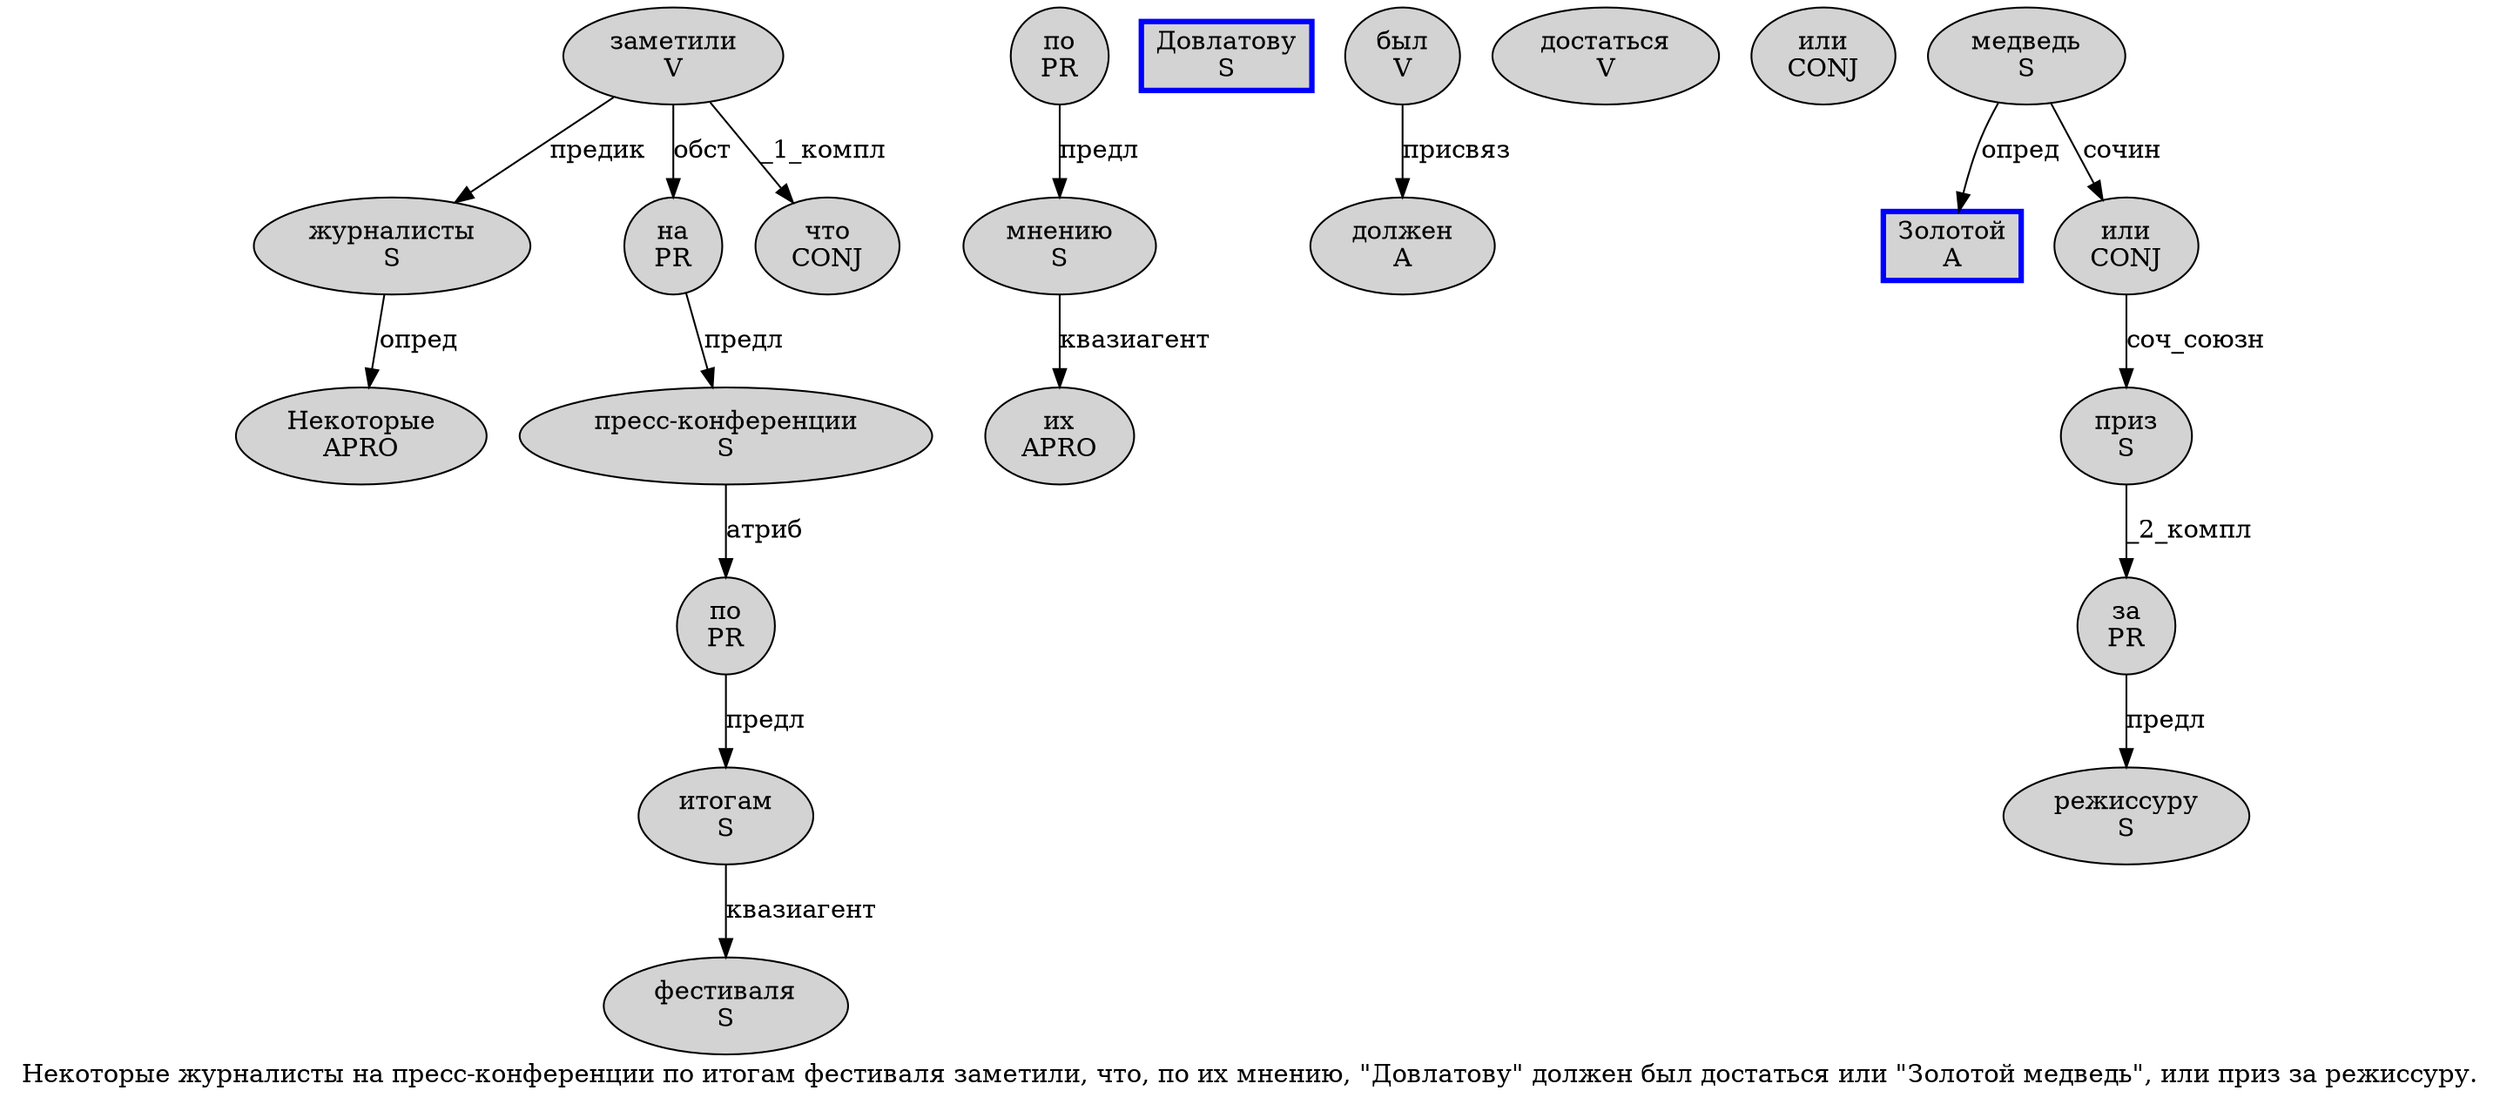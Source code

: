 digraph SENTENCE_1507 {
	graph [label="Некоторые журналисты на пресс-конференции по итогам фестиваля заметили, что, по их мнению, \"Довлатову\" должен был достаться или \"Золотой медведь\", или приз за режиссуру."]
	node [style=filled]
		0 [label="Некоторые
APRO" color="" fillcolor=lightgray penwidth=1 shape=ellipse]
		1 [label="журналисты
S" color="" fillcolor=lightgray penwidth=1 shape=ellipse]
		2 [label="на
PR" color="" fillcolor=lightgray penwidth=1 shape=ellipse]
		3 [label="пресс-конференции
S" color="" fillcolor=lightgray penwidth=1 shape=ellipse]
		4 [label="по
PR" color="" fillcolor=lightgray penwidth=1 shape=ellipse]
		5 [label="итогам
S" color="" fillcolor=lightgray penwidth=1 shape=ellipse]
		6 [label="фестиваля
S" color="" fillcolor=lightgray penwidth=1 shape=ellipse]
		7 [label="заметили
V" color="" fillcolor=lightgray penwidth=1 shape=ellipse]
		9 [label="что
CONJ" color="" fillcolor=lightgray penwidth=1 shape=ellipse]
		11 [label="по
PR" color="" fillcolor=lightgray penwidth=1 shape=ellipse]
		12 [label="их
APRO" color="" fillcolor=lightgray penwidth=1 shape=ellipse]
		13 [label="мнению
S" color="" fillcolor=lightgray penwidth=1 shape=ellipse]
		16 [label="Довлатову
S" color=blue fillcolor=lightgray penwidth=3 shape=box]
		18 [label="должен
A" color="" fillcolor=lightgray penwidth=1 shape=ellipse]
		19 [label="был
V" color="" fillcolor=lightgray penwidth=1 shape=ellipse]
		20 [label="достаться
V" color="" fillcolor=lightgray penwidth=1 shape=ellipse]
		21 [label="или
CONJ" color="" fillcolor=lightgray penwidth=1 shape=ellipse]
		23 [label="Золотой
A" color=blue fillcolor=lightgray penwidth=3 shape=box]
		24 [label="медведь
S" color="" fillcolor=lightgray penwidth=1 shape=ellipse]
		27 [label="или
CONJ" color="" fillcolor=lightgray penwidth=1 shape=ellipse]
		28 [label="приз
S" color="" fillcolor=lightgray penwidth=1 shape=ellipse]
		29 [label="за
PR" color="" fillcolor=lightgray penwidth=1 shape=ellipse]
		30 [label="режиссуру
S" color="" fillcolor=lightgray penwidth=1 shape=ellipse]
			4 -> 5 [label="предл"]
			1 -> 0 [label="опред"]
			7 -> 1 [label="предик"]
			7 -> 2 [label="обст"]
			7 -> 9 [label="_1_компл"]
			29 -> 30 [label="предл"]
			28 -> 29 [label="_2_компл"]
			2 -> 3 [label="предл"]
			27 -> 28 [label="соч_союзн"]
			19 -> 18 [label="присвяз"]
			5 -> 6 [label="квазиагент"]
			13 -> 12 [label="квазиагент"]
			3 -> 4 [label="атриб"]
			24 -> 23 [label="опред"]
			24 -> 27 [label="сочин"]
			11 -> 13 [label="предл"]
}